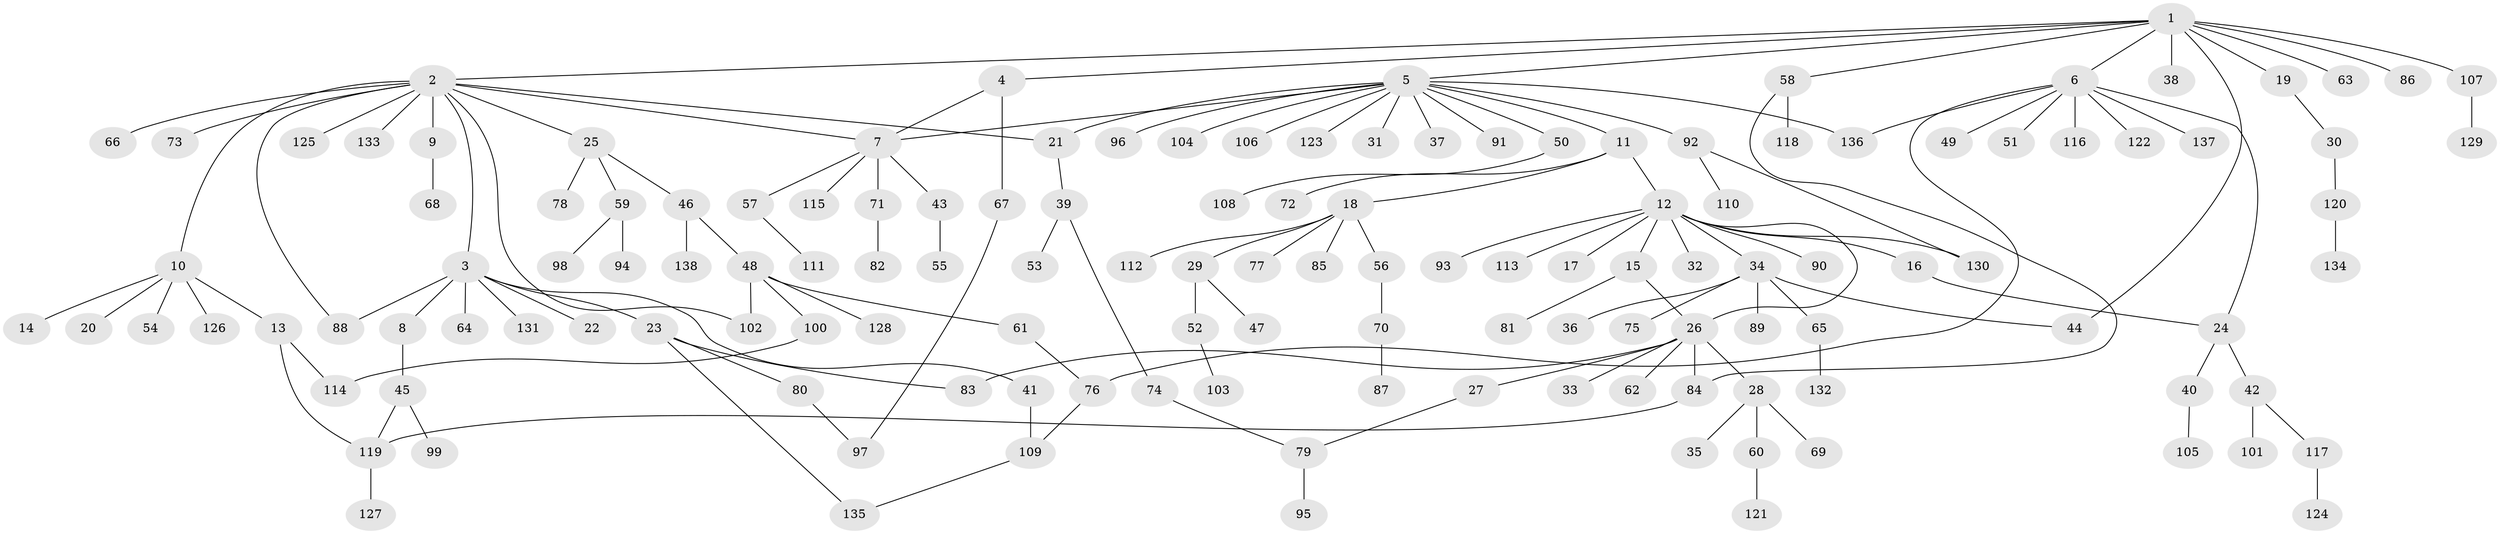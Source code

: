 // coarse degree distribution, {6: 0.024096385542168676, 12: 0.012048192771084338, 4: 0.04819277108433735, 5: 0.04819277108433735, 13: 0.012048192771084338, 8: 0.012048192771084338, 3: 0.13253012048192772, 1: 0.4939759036144578, 10: 0.012048192771084338, 2: 0.1927710843373494, 7: 0.012048192771084338}
// Generated by graph-tools (version 1.1) at 2025/50/03/04/25 22:50:09]
// undirected, 138 vertices, 157 edges
graph export_dot {
  node [color=gray90,style=filled];
  1;
  2;
  3;
  4;
  5;
  6;
  7;
  8;
  9;
  10;
  11;
  12;
  13;
  14;
  15;
  16;
  17;
  18;
  19;
  20;
  21;
  22;
  23;
  24;
  25;
  26;
  27;
  28;
  29;
  30;
  31;
  32;
  33;
  34;
  35;
  36;
  37;
  38;
  39;
  40;
  41;
  42;
  43;
  44;
  45;
  46;
  47;
  48;
  49;
  50;
  51;
  52;
  53;
  54;
  55;
  56;
  57;
  58;
  59;
  60;
  61;
  62;
  63;
  64;
  65;
  66;
  67;
  68;
  69;
  70;
  71;
  72;
  73;
  74;
  75;
  76;
  77;
  78;
  79;
  80;
  81;
  82;
  83;
  84;
  85;
  86;
  87;
  88;
  89;
  90;
  91;
  92;
  93;
  94;
  95;
  96;
  97;
  98;
  99;
  100;
  101;
  102;
  103;
  104;
  105;
  106;
  107;
  108;
  109;
  110;
  111;
  112;
  113;
  114;
  115;
  116;
  117;
  118;
  119;
  120;
  121;
  122;
  123;
  124;
  125;
  126;
  127;
  128;
  129;
  130;
  131;
  132;
  133;
  134;
  135;
  136;
  137;
  138;
  1 -- 2;
  1 -- 4;
  1 -- 5;
  1 -- 6;
  1 -- 19;
  1 -- 38;
  1 -- 44;
  1 -- 58;
  1 -- 63;
  1 -- 86;
  1 -- 107;
  2 -- 3;
  2 -- 7;
  2 -- 9;
  2 -- 10;
  2 -- 21;
  2 -- 25;
  2 -- 66;
  2 -- 73;
  2 -- 88;
  2 -- 102;
  2 -- 125;
  2 -- 133;
  3 -- 8;
  3 -- 22;
  3 -- 23;
  3 -- 41;
  3 -- 64;
  3 -- 88;
  3 -- 131;
  4 -- 7;
  4 -- 67;
  5 -- 7;
  5 -- 11;
  5 -- 21;
  5 -- 31;
  5 -- 37;
  5 -- 50;
  5 -- 91;
  5 -- 92;
  5 -- 96;
  5 -- 104;
  5 -- 106;
  5 -- 123;
  5 -- 136;
  6 -- 24;
  6 -- 49;
  6 -- 51;
  6 -- 76;
  6 -- 116;
  6 -- 122;
  6 -- 136;
  6 -- 137;
  7 -- 43;
  7 -- 57;
  7 -- 71;
  7 -- 115;
  8 -- 45;
  9 -- 68;
  10 -- 13;
  10 -- 14;
  10 -- 20;
  10 -- 54;
  10 -- 126;
  11 -- 12;
  11 -- 18;
  11 -- 72;
  12 -- 15;
  12 -- 16;
  12 -- 17;
  12 -- 26;
  12 -- 32;
  12 -- 34;
  12 -- 90;
  12 -- 93;
  12 -- 113;
  12 -- 130;
  13 -- 114;
  13 -- 119;
  15 -- 26;
  15 -- 81;
  16 -- 24;
  18 -- 29;
  18 -- 56;
  18 -- 77;
  18 -- 85;
  18 -- 112;
  19 -- 30;
  21 -- 39;
  23 -- 80;
  23 -- 83;
  23 -- 135;
  24 -- 40;
  24 -- 42;
  25 -- 46;
  25 -- 59;
  25 -- 78;
  26 -- 27;
  26 -- 28;
  26 -- 33;
  26 -- 62;
  26 -- 83;
  26 -- 84;
  27 -- 79;
  28 -- 35;
  28 -- 60;
  28 -- 69;
  29 -- 47;
  29 -- 52;
  30 -- 120;
  34 -- 36;
  34 -- 44;
  34 -- 65;
  34 -- 75;
  34 -- 89;
  39 -- 53;
  39 -- 74;
  40 -- 105;
  41 -- 109;
  42 -- 101;
  42 -- 117;
  43 -- 55;
  45 -- 99;
  45 -- 119;
  46 -- 48;
  46 -- 138;
  48 -- 61;
  48 -- 100;
  48 -- 102;
  48 -- 128;
  50 -- 108;
  52 -- 103;
  56 -- 70;
  57 -- 111;
  58 -- 84;
  58 -- 118;
  59 -- 94;
  59 -- 98;
  60 -- 121;
  61 -- 76;
  65 -- 132;
  67 -- 97;
  70 -- 87;
  71 -- 82;
  74 -- 79;
  76 -- 109;
  79 -- 95;
  80 -- 97;
  84 -- 119;
  92 -- 110;
  92 -- 130;
  100 -- 114;
  107 -- 129;
  109 -- 135;
  117 -- 124;
  119 -- 127;
  120 -- 134;
}
